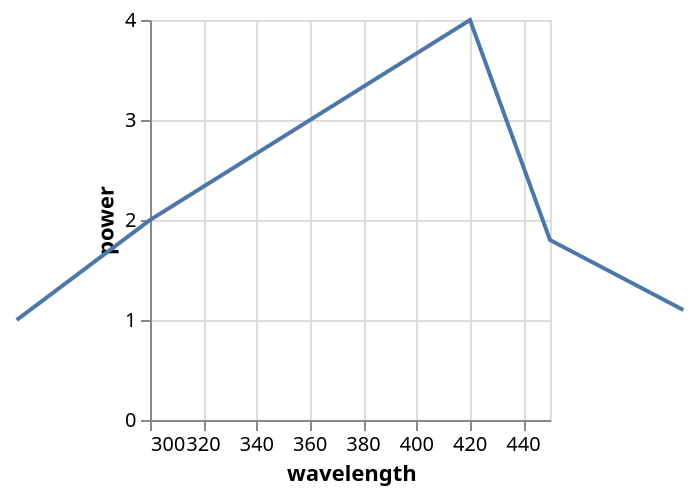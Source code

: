 {
  "$schema": "https://vega.github.io/schema/vega-lite/v2.json",
  "data": {
    "values": [
      {
        "wavelength": 250,
        "power": 1
      },
      {
        "wavelength": 300,
        "power": 2
      },
      {
        "wavelength": 420,
        "power": 4
      },
      {
        "wavelength": 450,
        "power": 1.8
      },
      {
        "wavelength": 500,
        "power": 1.1
      }
    ]
  },
  "layer": [
    {
      "mark": "line",
      "encoding": {
        "x": {
          "field": "wavelength",
          "type": "quantitative",
          "scale": {
            "domain": [
              300,
              450
            ]
          }
        },
        "y": {
          "field": "power",
          "type": "quantitative"
        }
      }
    },
    {
      "mark": {
        "type": "point",
        "filled": true,
        "opacity": 0
      },
      "encoding": {
        "x": {
          "field": "wavelength",
          "type": "quantitative",
          "scale": {
            "domain": [
              300,
              450
            ]
          }
        },
        "y": {
          "field": "power",
          "type": "quantitative"
        }
      }
    }
  ]
}